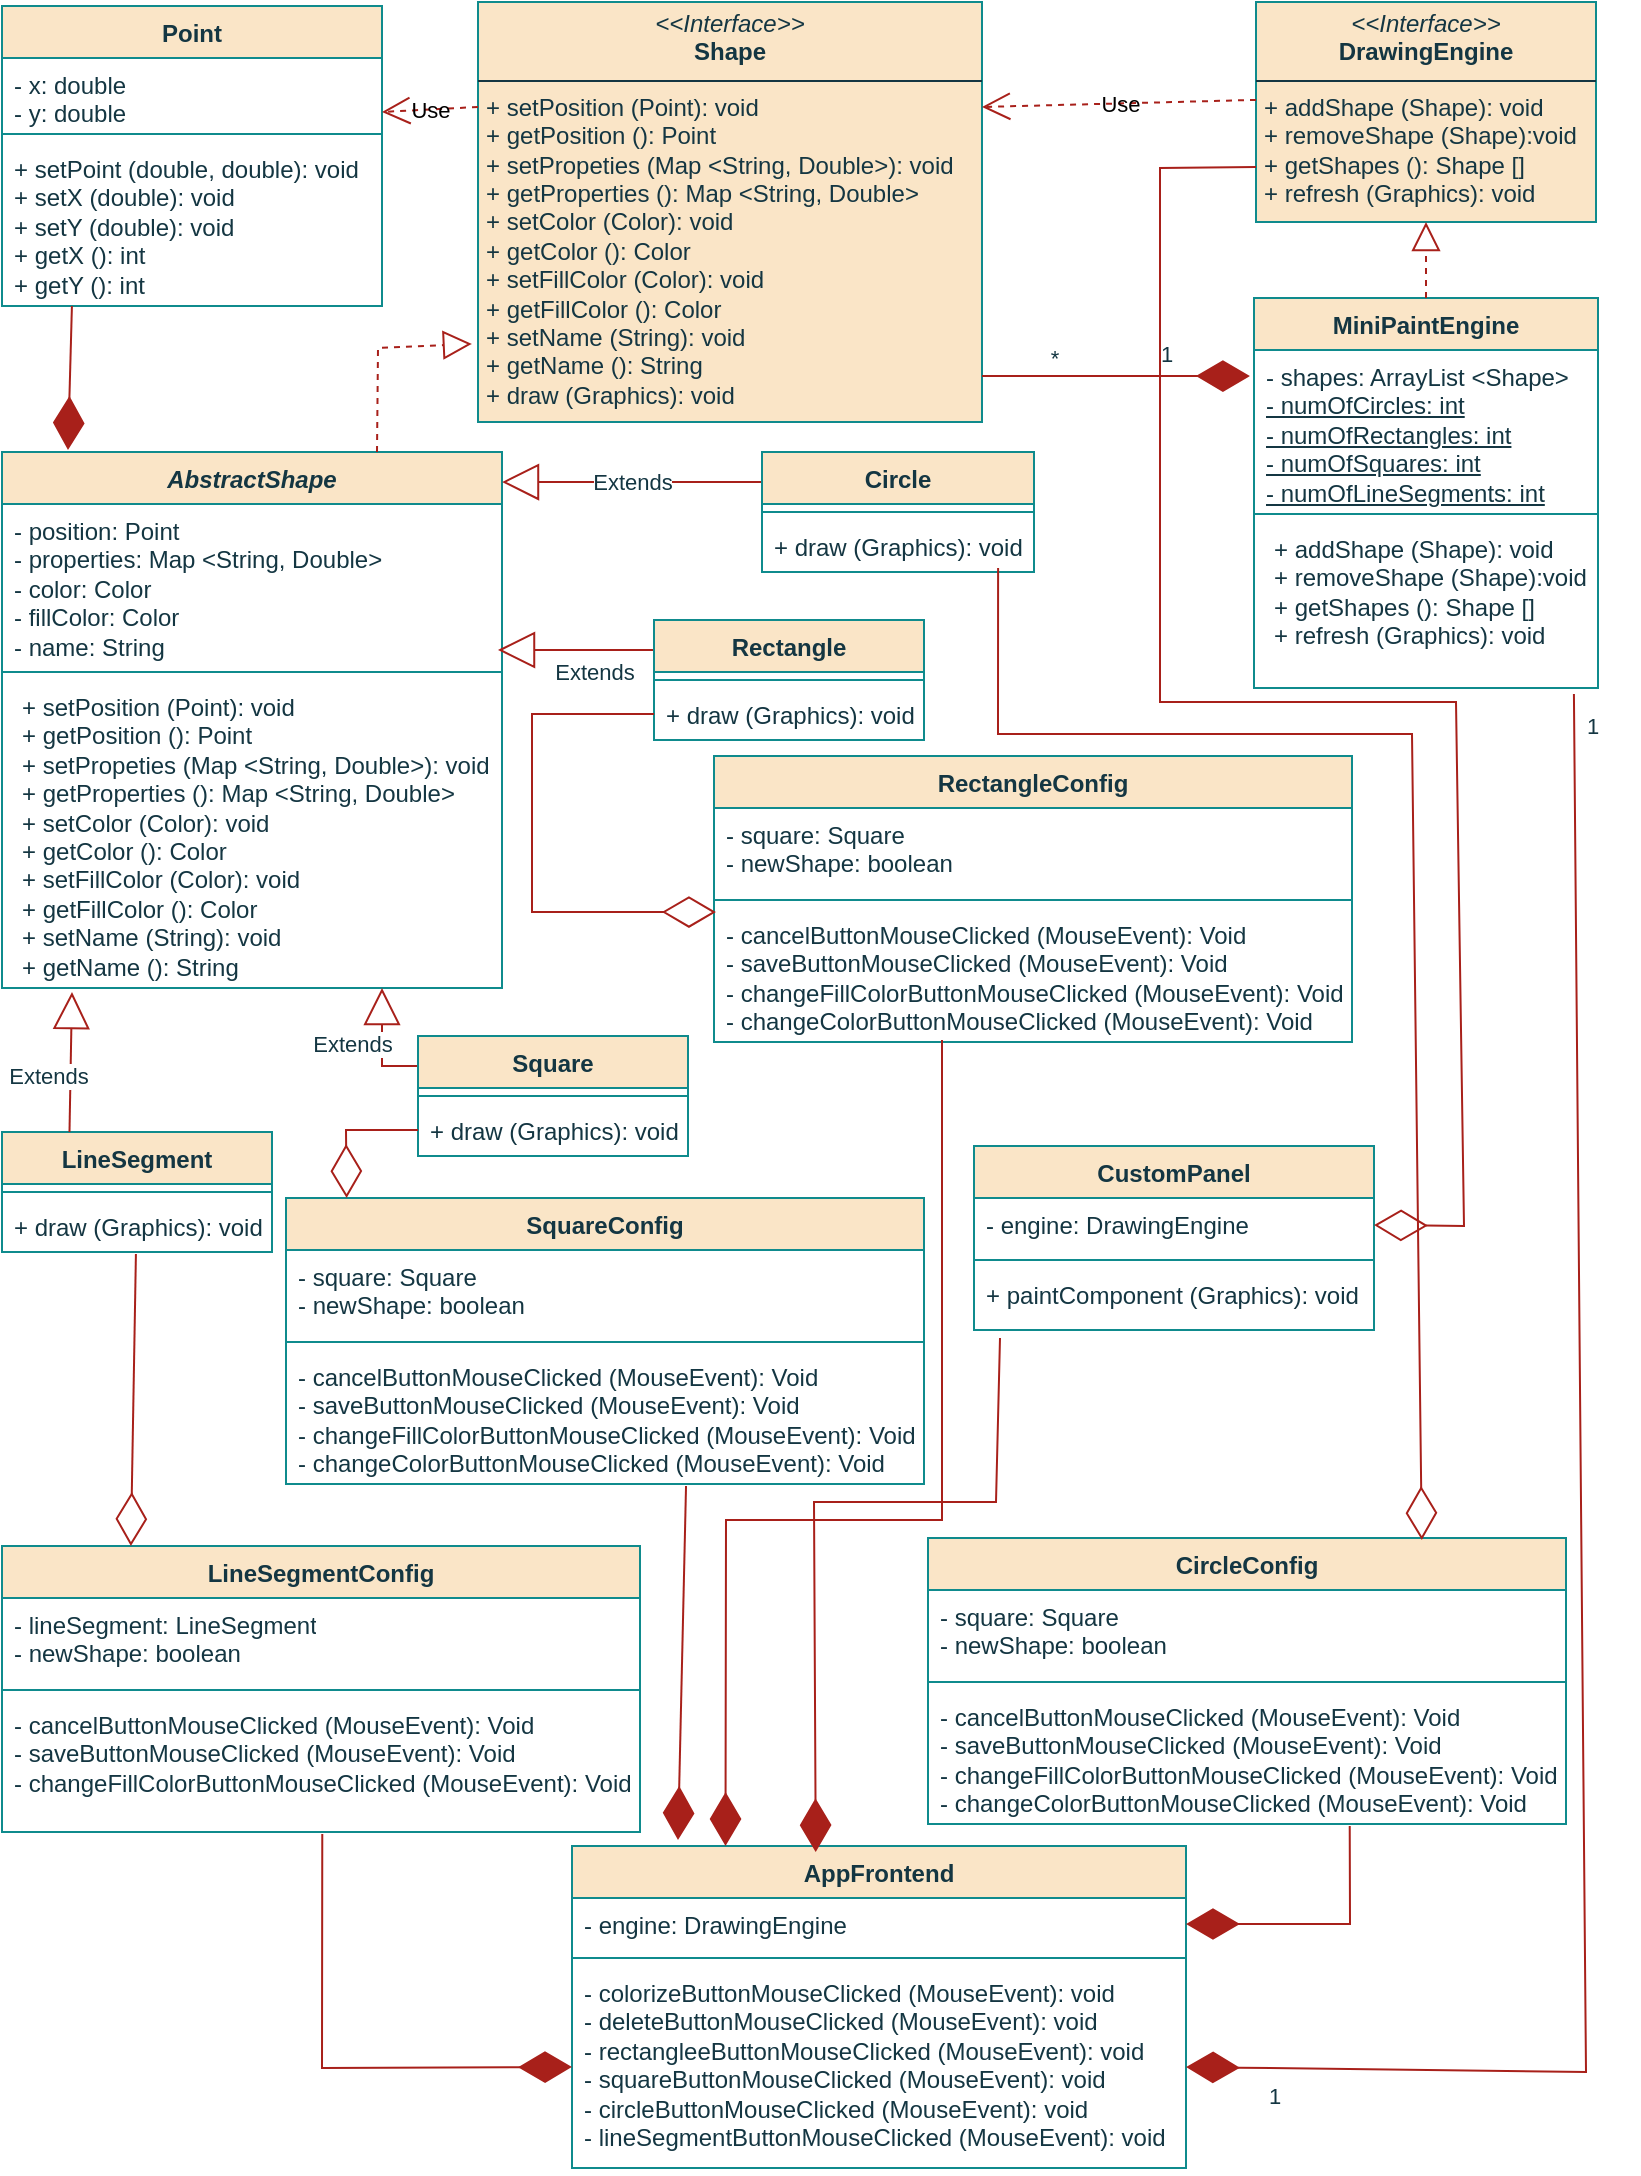 <mxfile version="24.8.4">
  <diagram name="Page-1" id="wQ05Q11OmfHVPU2UBhi2">
    <mxGraphModel dx="880" dy="434" grid="0" gridSize="10" guides="1" tooltips="1" connect="1" arrows="1" fold="1" page="1" pageScale="1" pageWidth="827" pageHeight="1169" math="0" shadow="0">
      <root>
        <mxCell id="0" />
        <mxCell id="1" parent="0" />
        <mxCell id="f6Qs1_ejb4W0hrU8sFKK-9" value="&lt;p style=&quot;margin:0px;margin-top:4px;text-align:center;&quot;&gt;&lt;i&gt;&amp;lt;&amp;lt;Interface&amp;gt;&amp;gt;&lt;/i&gt;&lt;br&gt;&lt;b&gt;Shape&lt;/b&gt;&lt;/p&gt;&lt;hr size=&quot;1&quot; style=&quot;border-style:solid;&quot;&gt;&lt;p style=&quot;margin:0px;margin-left:4px;&quot;&gt;+ setPosition (Point): void&lt;/p&gt;&lt;p style=&quot;margin:0px;margin-left:4px;&quot;&gt;+ getPosition (): Point&lt;/p&gt;&lt;p style=&quot;margin:0px;margin-left:4px;&quot;&gt;+ setPropeties (Map &amp;lt;String, Double&amp;gt;): void&lt;/p&gt;&lt;p style=&quot;margin:0px;margin-left:4px;&quot;&gt;+ getProperties (): Map &amp;lt;String, Double&amp;gt;&lt;/p&gt;&lt;p style=&quot;margin:0px;margin-left:4px;&quot;&gt;+ setColor (Color): void&lt;/p&gt;&lt;p style=&quot;margin:0px;margin-left:4px;&quot;&gt;+ getColor (): Color&lt;/p&gt;&lt;p style=&quot;margin:0px;margin-left:4px;&quot;&gt;+ setFillColor (Color): void&lt;/p&gt;&lt;p style=&quot;margin:0px;margin-left:4px;&quot;&gt;+ getFillColor (): Color&lt;/p&gt;&lt;p style=&quot;margin:0px;margin-left:4px;&quot;&gt;+ setName (String): void&lt;/p&gt;&lt;p style=&quot;margin:0px;margin-left:4px;&quot;&gt;+ getName (): String&lt;/p&gt;&lt;p style=&quot;margin:0px;margin-left:4px;&quot;&gt;+ draw (Graphics): void&lt;/p&gt;" style="verticalAlign=top;align=left;overflow=fill;html=1;whiteSpace=wrap;labelBackgroundColor=none;fillColor=#FAE5C7;strokeColor=#0F8B8D;fontColor=#143642;" parent="1" vertex="1">
          <mxGeometry x="258" y="8" width="252" height="210" as="geometry" />
        </mxCell>
        <mxCell id="f6Qs1_ejb4W0hrU8sFKK-10" value="Point" style="swimlane;fontStyle=1;align=center;verticalAlign=top;childLayout=stackLayout;horizontal=1;startSize=26;horizontalStack=0;resizeParent=1;resizeParentMax=0;resizeLast=0;collapsible=1;marginBottom=0;whiteSpace=wrap;html=1;labelBackgroundColor=none;fillColor=#FAE5C7;strokeColor=#0F8B8D;fontColor=#143642;" parent="1" vertex="1">
          <mxGeometry x="20" y="10" width="190" height="150" as="geometry" />
        </mxCell>
        <mxCell id="f6Qs1_ejb4W0hrU8sFKK-11" value="- x: double&lt;div&gt;- y: double&lt;/div&gt;" style="text;strokeColor=none;fillColor=none;align=left;verticalAlign=top;spacingLeft=4;spacingRight=4;overflow=hidden;rotatable=0;points=[[0,0.5],[1,0.5]];portConstraint=eastwest;whiteSpace=wrap;html=1;labelBackgroundColor=none;fontColor=#143642;" parent="f6Qs1_ejb4W0hrU8sFKK-10" vertex="1">
          <mxGeometry y="26" width="190" height="34" as="geometry" />
        </mxCell>
        <mxCell id="f6Qs1_ejb4W0hrU8sFKK-12" value="" style="line;strokeWidth=1;fillColor=none;align=left;verticalAlign=middle;spacingTop=-1;spacingLeft=3;spacingRight=3;rotatable=0;labelPosition=right;points=[];portConstraint=eastwest;strokeColor=#0F8B8D;labelBackgroundColor=none;fontColor=#143642;" parent="f6Qs1_ejb4W0hrU8sFKK-10" vertex="1">
          <mxGeometry y="60" width="190" height="8" as="geometry" />
        </mxCell>
        <mxCell id="f6Qs1_ejb4W0hrU8sFKK-13" value="+ setPoint (double, double): void&lt;div&gt;+ setX (double): void&lt;/div&gt;&lt;div&gt;+ setY (double): void&lt;/div&gt;&lt;div&gt;+ getX (): int&lt;/div&gt;&lt;div&gt;+ getY (): int&lt;/div&gt;" style="text;strokeColor=none;fillColor=none;align=left;verticalAlign=top;spacingLeft=4;spacingRight=4;overflow=hidden;rotatable=0;points=[[0,0.5],[1,0.5]];portConstraint=eastwest;whiteSpace=wrap;html=1;labelBackgroundColor=none;fontColor=#143642;" parent="f6Qs1_ejb4W0hrU8sFKK-10" vertex="1">
          <mxGeometry y="68" width="190" height="82" as="geometry" />
        </mxCell>
        <mxCell id="f6Qs1_ejb4W0hrU8sFKK-14" value="Use" style="endArrow=open;endSize=12;dashed=1;html=1;rounded=0;exitX=0;exitY=0.25;exitDx=0;exitDy=0;entryX=1;entryY=0.794;entryDx=0;entryDy=0;entryPerimeter=0;labelBackgroundColor=none;strokeColor=#A8201A;fontColor=default;" parent="1" source="f6Qs1_ejb4W0hrU8sFKK-9" target="f6Qs1_ejb4W0hrU8sFKK-11" edge="1">
          <mxGeometry width="160" relative="1" as="geometry">
            <mxPoint x="130" y="250" as="sourcePoint" />
            <mxPoint x="290" y="250" as="targetPoint" />
          </mxGeometry>
        </mxCell>
        <mxCell id="f6Qs1_ejb4W0hrU8sFKK-15" value="&lt;p style=&quot;margin:0px;margin-top:4px;text-align:center;&quot;&gt;&lt;i&gt;&amp;lt;&amp;lt;Interface&amp;gt;&amp;gt;&lt;/i&gt;&lt;br&gt;&lt;b&gt;DrawingEngine&lt;/b&gt;&lt;/p&gt;&lt;hr size=&quot;1&quot; style=&quot;border-style:solid;&quot;&gt;&lt;p style=&quot;margin:0px;margin-left:4px;&quot;&gt;+ addShape (Shape): void&lt;/p&gt;&lt;p style=&quot;margin:0px;margin-left:4px;&quot;&gt;+ removeShape (Shape):void&lt;/p&gt;&lt;p style=&quot;margin:0px;margin-left:4px;&quot;&gt;+ getShapes (): Shape []&lt;/p&gt;&lt;p style=&quot;margin:0px;margin-left:4px;&quot;&gt;+ refresh (Graphics): void&amp;nbsp;&lt;/p&gt;" style="verticalAlign=top;align=left;overflow=fill;html=1;whiteSpace=wrap;labelBackgroundColor=none;fillColor=#FAE5C7;strokeColor=#0F8B8D;fontColor=#143642;" parent="1" vertex="1">
          <mxGeometry x="647" y="8" width="170" height="110" as="geometry" />
        </mxCell>
        <mxCell id="f6Qs1_ejb4W0hrU8sFKK-16" value="Use" style="endArrow=open;endSize=12;dashed=1;html=1;rounded=0;exitX=0;exitY=0.445;exitDx=0;exitDy=0;entryX=1;entryY=0.25;entryDx=0;entryDy=0;labelBackgroundColor=none;strokeColor=#A8201A;fontColor=default;exitPerimeter=0;" parent="1" source="f6Qs1_ejb4W0hrU8sFKK-15" target="f6Qs1_ejb4W0hrU8sFKK-9" edge="1">
          <mxGeometry width="160" relative="1" as="geometry">
            <mxPoint x="550" y="160" as="sourcePoint" />
            <mxPoint x="710" y="160" as="targetPoint" />
          </mxGeometry>
        </mxCell>
        <mxCell id="f6Qs1_ejb4W0hrU8sFKK-17" value="MiniPaintEngine" style="swimlane;fontStyle=1;align=center;verticalAlign=top;childLayout=stackLayout;horizontal=1;startSize=26;horizontalStack=0;resizeParent=1;resizeParentMax=0;resizeLast=0;collapsible=1;marginBottom=0;whiteSpace=wrap;html=1;strokeColor=#0F8B8D;fontColor=#143642;fillColor=#FAE5C7;" parent="1" vertex="1">
          <mxGeometry x="646" y="156" width="172" height="195" as="geometry" />
        </mxCell>
        <mxCell id="f6Qs1_ejb4W0hrU8sFKK-18" value="- shapes: ArrayList &amp;lt;Shape&amp;gt;&lt;div&gt;&lt;u&gt;- numOfCircles: int&lt;/u&gt;&lt;/div&gt;&lt;div&gt;&lt;u&gt;- numOfRectangles: int&lt;/u&gt;&lt;/div&gt;&lt;div&gt;&lt;u&gt;- numOfSquares: int&lt;/u&gt;&lt;/div&gt;&lt;div&gt;&lt;u&gt;- numOfLineSegments: int&lt;/u&gt;&lt;/div&gt;" style="text;strokeColor=none;fillColor=none;align=left;verticalAlign=top;spacingLeft=4;spacingRight=4;overflow=hidden;rotatable=0;points=[[0,0.5],[1,0.5]];portConstraint=eastwest;whiteSpace=wrap;html=1;fontColor=#143642;" parent="f6Qs1_ejb4W0hrU8sFKK-17" vertex="1">
          <mxGeometry y="26" width="172" height="78" as="geometry" />
        </mxCell>
        <mxCell id="f6Qs1_ejb4W0hrU8sFKK-19" value="" style="line;strokeWidth=1;fillColor=none;align=left;verticalAlign=middle;spacingTop=-1;spacingLeft=3;spacingRight=3;rotatable=0;labelPosition=right;points=[];portConstraint=eastwest;strokeColor=inherit;fontColor=#143642;" parent="f6Qs1_ejb4W0hrU8sFKK-17" vertex="1">
          <mxGeometry y="104" width="172" height="8" as="geometry" />
        </mxCell>
        <mxCell id="f6Qs1_ejb4W0hrU8sFKK-20" value="&lt;p style=&quot;margin: 0px 0px 0px 4px;&quot;&gt;+ addShape (Shape): void&lt;/p&gt;&lt;p style=&quot;margin: 0px 0px 0px 4px;&quot;&gt;+ removeShape (Shape):void&lt;/p&gt;&lt;p style=&quot;margin: 0px 0px 0px 4px;&quot;&gt;+ getShapes (): Shape []&lt;/p&gt;&lt;p style=&quot;margin: 0px 0px 0px 4px;&quot;&gt;+ refresh (Graphics): void&amp;nbsp;&lt;/p&gt;" style="text;strokeColor=none;fillColor=none;align=left;verticalAlign=top;spacingLeft=4;spacingRight=4;overflow=hidden;rotatable=0;points=[[0,0.5],[1,0.5]];portConstraint=eastwest;whiteSpace=wrap;html=1;fontColor=#143642;" parent="f6Qs1_ejb4W0hrU8sFKK-17" vertex="1">
          <mxGeometry y="112" width="172" height="83" as="geometry" />
        </mxCell>
        <mxCell id="f6Qs1_ejb4W0hrU8sFKK-21" value="" style="endArrow=block;dashed=1;endFill=0;endSize=12;html=1;rounded=0;strokeColor=#A8201A;fontColor=#143642;fillColor=#FAE5C7;exitX=0.5;exitY=0;exitDx=0;exitDy=0;entryX=0.5;entryY=1;entryDx=0;entryDy=0;" parent="1" source="f6Qs1_ejb4W0hrU8sFKK-17" target="f6Qs1_ejb4W0hrU8sFKK-15" edge="1">
          <mxGeometry width="160" relative="1" as="geometry">
            <mxPoint x="562" y="282" as="sourcePoint" />
            <mxPoint x="722" y="282" as="targetPoint" />
          </mxGeometry>
        </mxCell>
        <mxCell id="f6Qs1_ejb4W0hrU8sFKK-22" value="" style="endArrow=diamondThin;endFill=1;endSize=24;html=1;rounded=0;strokeColor=#A8201A;fontColor=#143642;fillColor=#FAE5C7;entryX=-0.012;entryY=0.167;entryDx=0;entryDy=0;entryPerimeter=0;" parent="1" target="f6Qs1_ejb4W0hrU8sFKK-18" edge="1">
          <mxGeometry width="160" relative="1" as="geometry">
            <mxPoint x="510" y="195" as="sourcePoint" />
            <mxPoint x="576.936" y="197.296" as="targetPoint" />
          </mxGeometry>
        </mxCell>
        <mxCell id="f6Qs1_ejb4W0hrU8sFKK-23" value="*" style="edgeLabel;html=1;align=center;verticalAlign=middle;resizable=0;points=[];strokeColor=#0F8B8D;fontColor=#143642;fillColor=#FAE5C7;" parent="f6Qs1_ejb4W0hrU8sFKK-22" vertex="1" connectable="0">
          <mxGeometry x="-0.059" y="1" relative="1" as="geometry">
            <mxPoint x="-27" y="-8" as="offset" />
          </mxGeometry>
        </mxCell>
        <mxCell id="f6Qs1_ejb4W0hrU8sFKK-24" value="1" style="edgeLabel;html=1;align=center;verticalAlign=middle;resizable=0;points=[];strokeColor=#0F8B8D;fontColor=#143642;fillColor=#FAE5C7;" parent="f6Qs1_ejb4W0hrU8sFKK-22" vertex="1" connectable="0">
          <mxGeometry x="0.538" y="-2" relative="1" as="geometry">
            <mxPoint x="-11" y="-13" as="offset" />
          </mxGeometry>
        </mxCell>
        <mxCell id="f6Qs1_ejb4W0hrU8sFKK-25" value="&lt;i&gt;AbstractShape&lt;/i&gt;" style="swimlane;fontStyle=1;align=center;verticalAlign=top;childLayout=stackLayout;horizontal=1;startSize=26;horizontalStack=0;resizeParent=1;resizeParentMax=0;resizeLast=0;collapsible=1;marginBottom=0;whiteSpace=wrap;html=1;strokeColor=#0F8B8D;fontColor=#143642;fillColor=#FAE5C7;" parent="1" vertex="1">
          <mxGeometry x="20" y="233" width="250" height="268" as="geometry" />
        </mxCell>
        <mxCell id="f6Qs1_ejb4W0hrU8sFKK-26" value="- position: Point&lt;div&gt;- properties: Map &amp;lt;String, Double&amp;gt;&lt;/div&gt;&lt;div&gt;- color: Color&lt;/div&gt;&lt;div&gt;- fillColor: Color&lt;/div&gt;&lt;div&gt;- name: String&lt;/div&gt;" style="text;strokeColor=none;fillColor=none;align=left;verticalAlign=top;spacingLeft=4;spacingRight=4;overflow=hidden;rotatable=0;points=[[0,0.5],[1,0.5]];portConstraint=eastwest;whiteSpace=wrap;html=1;fontColor=#143642;" parent="f6Qs1_ejb4W0hrU8sFKK-25" vertex="1">
          <mxGeometry y="26" width="250" height="80" as="geometry" />
        </mxCell>
        <mxCell id="f6Qs1_ejb4W0hrU8sFKK-27" value="" style="line;strokeWidth=1;fillColor=none;align=left;verticalAlign=middle;spacingTop=-1;spacingLeft=3;spacingRight=3;rotatable=0;labelPosition=right;points=[];portConstraint=eastwest;strokeColor=inherit;fontColor=#143642;" parent="f6Qs1_ejb4W0hrU8sFKK-25" vertex="1">
          <mxGeometry y="106" width="250" height="8" as="geometry" />
        </mxCell>
        <mxCell id="f6Qs1_ejb4W0hrU8sFKK-28" value="&lt;p style=&quot;margin: 0px 0px 0px 4px;&quot;&gt;+ setPosition (Point): void&lt;/p&gt;&lt;p style=&quot;margin: 0px 0px 0px 4px;&quot;&gt;+ getPosition (): Point&lt;/p&gt;&lt;p style=&quot;margin: 0px 0px 0px 4px;&quot;&gt;+ setPropeties (Map &amp;lt;String, Double&amp;gt;): void&lt;/p&gt;&lt;p style=&quot;margin: 0px 0px 0px 4px;&quot;&gt;+ getProperties (): Map &amp;lt;String, Double&amp;gt;&lt;/p&gt;&lt;p style=&quot;margin: 0px 0px 0px 4px;&quot;&gt;+ setColor (Color): void&lt;/p&gt;&lt;p style=&quot;margin: 0px 0px 0px 4px;&quot;&gt;+ getColor (): Color&lt;/p&gt;&lt;p style=&quot;margin: 0px 0px 0px 4px;&quot;&gt;+ setFillColor (Color): void&lt;/p&gt;&lt;p style=&quot;margin: 0px 0px 0px 4px;&quot;&gt;+ getFillColor (): Color&lt;/p&gt;&lt;p style=&quot;margin: 0px 0px 0px 4px;&quot;&gt;+ setName (String): void&lt;/p&gt;&lt;p style=&quot;margin: 0px 0px 0px 4px;&quot;&gt;+ getName (): String&lt;/p&gt;" style="text;strokeColor=none;fillColor=none;align=left;verticalAlign=top;spacingLeft=4;spacingRight=4;overflow=hidden;rotatable=0;points=[[0,0.5],[1,0.5]];portConstraint=eastwest;whiteSpace=wrap;html=1;fontColor=#143642;" parent="f6Qs1_ejb4W0hrU8sFKK-25" vertex="1">
          <mxGeometry y="114" width="250" height="154" as="geometry" />
        </mxCell>
        <mxCell id="f6Qs1_ejb4W0hrU8sFKK-29" value="" style="endArrow=diamondThin;endFill=1;endSize=24;html=1;rounded=0;strokeColor=#A8201A;fontColor=#143642;fillColor=#FAE5C7;exitX=0.184;exitY=1;exitDx=0;exitDy=0;exitPerimeter=0;" parent="1" source="f6Qs1_ejb4W0hrU8sFKK-13" edge="1">
          <mxGeometry width="160" relative="1" as="geometry">
            <mxPoint x="32" y="208" as="sourcePoint" />
            <mxPoint x="53" y="232" as="targetPoint" />
          </mxGeometry>
        </mxCell>
        <mxCell id="f6Qs1_ejb4W0hrU8sFKK-32" value="" style="endArrow=block;dashed=1;endFill=0;endSize=12;html=1;rounded=0;strokeColor=#A8201A;fontColor=#143642;fillColor=#FAE5C7;exitX=0.75;exitY=0;exitDx=0;exitDy=0;entryX=-0.012;entryY=0.814;entryDx=0;entryDy=0;entryPerimeter=0;" parent="1" source="f6Qs1_ejb4W0hrU8sFKK-25" target="f6Qs1_ejb4W0hrU8sFKK-9" edge="1">
          <mxGeometry width="160" relative="1" as="geometry">
            <mxPoint x="675" y="168" as="sourcePoint" />
            <mxPoint x="675" y="130" as="targetPoint" />
            <Array as="points">
              <mxPoint x="208" y="181" />
            </Array>
          </mxGeometry>
        </mxCell>
        <mxCell id="f6Qs1_ejb4W0hrU8sFKK-37" value="Extends" style="endArrow=block;endSize=16;endFill=0;html=1;rounded=0;strokeColor=#A8201A;fontColor=#143642;fillColor=#FAE5C7;exitX=0;exitY=0.25;exitDx=0;exitDy=0;entryX=1;entryY=0.056;entryDx=0;entryDy=0;entryPerimeter=0;" parent="1" source="f6Qs1_ejb4W0hrU8sFKK-39" target="f6Qs1_ejb4W0hrU8sFKK-25" edge="1">
          <mxGeometry width="160" relative="1" as="geometry">
            <mxPoint x="384" y="434" as="sourcePoint" />
            <mxPoint x="544" y="434" as="targetPoint" />
          </mxGeometry>
        </mxCell>
        <mxCell id="f6Qs1_ejb4W0hrU8sFKK-39" value="Circle" style="swimlane;fontStyle=1;align=center;verticalAlign=top;childLayout=stackLayout;horizontal=1;startSize=26;horizontalStack=0;resizeParent=1;resizeParentMax=0;resizeLast=0;collapsible=1;marginBottom=0;whiteSpace=wrap;html=1;strokeColor=#0F8B8D;fontColor=#143642;fillColor=#FAE5C7;" parent="1" vertex="1">
          <mxGeometry x="400" y="233" width="136" height="60" as="geometry" />
        </mxCell>
        <mxCell id="f6Qs1_ejb4W0hrU8sFKK-41" value="" style="line;strokeWidth=1;fillColor=none;align=left;verticalAlign=middle;spacingTop=-1;spacingLeft=3;spacingRight=3;rotatable=0;labelPosition=right;points=[];portConstraint=eastwest;strokeColor=inherit;fontColor=#143642;" parent="f6Qs1_ejb4W0hrU8sFKK-39" vertex="1">
          <mxGeometry y="26" width="136" height="8" as="geometry" />
        </mxCell>
        <mxCell id="f6Qs1_ejb4W0hrU8sFKK-42" value="+ draw (Graphics): void" style="text;strokeColor=none;fillColor=none;align=left;verticalAlign=top;spacingLeft=4;spacingRight=4;overflow=hidden;rotatable=0;points=[[0,0.5],[1,0.5]];portConstraint=eastwest;whiteSpace=wrap;html=1;fontColor=#143642;" parent="f6Qs1_ejb4W0hrU8sFKK-39" vertex="1">
          <mxGeometry y="34" width="136" height="26" as="geometry" />
        </mxCell>
        <mxCell id="f6Qs1_ejb4W0hrU8sFKK-43" value="Extends" style="endArrow=block;endSize=16;endFill=0;html=1;rounded=0;strokeColor=#A8201A;fontColor=#143642;fillColor=#FAE5C7;exitX=0;exitY=0.25;exitDx=0;exitDy=0;" parent="1" source="f6Qs1_ejb4W0hrU8sFKK-44" edge="1">
          <mxGeometry x="-0.217" y="11" width="160" relative="1" as="geometry">
            <mxPoint x="387" y="520" as="sourcePoint" />
            <mxPoint x="268" y="332" as="targetPoint" />
            <mxPoint as="offset" />
          </mxGeometry>
        </mxCell>
        <mxCell id="f6Qs1_ejb4W0hrU8sFKK-44" value="Rectangle" style="swimlane;fontStyle=1;align=center;verticalAlign=top;childLayout=stackLayout;horizontal=1;startSize=26;horizontalStack=0;resizeParent=1;resizeParentMax=0;resizeLast=0;collapsible=1;marginBottom=0;whiteSpace=wrap;html=1;strokeColor=#0F8B8D;fontColor=#143642;fillColor=#FAE5C7;" parent="1" vertex="1">
          <mxGeometry x="346" y="317" width="135" height="60" as="geometry" />
        </mxCell>
        <mxCell id="f6Qs1_ejb4W0hrU8sFKK-45" value="" style="line;strokeWidth=1;fillColor=none;align=left;verticalAlign=middle;spacingTop=-1;spacingLeft=3;spacingRight=3;rotatable=0;labelPosition=right;points=[];portConstraint=eastwest;strokeColor=inherit;fontColor=#143642;" parent="f6Qs1_ejb4W0hrU8sFKK-44" vertex="1">
          <mxGeometry y="26" width="135" height="8" as="geometry" />
        </mxCell>
        <mxCell id="f6Qs1_ejb4W0hrU8sFKK-46" value="+ draw (Graphics): void" style="text;strokeColor=none;fillColor=none;align=left;verticalAlign=top;spacingLeft=4;spacingRight=4;overflow=hidden;rotatable=0;points=[[0,0.5],[1,0.5]];portConstraint=eastwest;whiteSpace=wrap;html=1;fontColor=#143642;" parent="f6Qs1_ejb4W0hrU8sFKK-44" vertex="1">
          <mxGeometry y="34" width="135" height="26" as="geometry" />
        </mxCell>
        <mxCell id="f6Qs1_ejb4W0hrU8sFKK-47" value="Extends" style="endArrow=block;endSize=16;endFill=0;html=1;rounded=0;strokeColor=#A8201A;fontColor=#143642;fillColor=#FAE5C7;exitX=0;exitY=0.25;exitDx=0;exitDy=0;entryX=0.76;entryY=1;entryDx=0;entryDy=0;entryPerimeter=0;" parent="1" source="f6Qs1_ejb4W0hrU8sFKK-48" target="f6Qs1_ejb4W0hrU8sFKK-28" edge="1">
          <mxGeometry x="0.013" y="15" width="160" relative="1" as="geometry">
            <mxPoint x="324" y="737" as="sourcePoint" />
            <mxPoint x="208" y="504.004" as="targetPoint" />
            <mxPoint as="offset" />
            <Array as="points">
              <mxPoint x="210" y="540" />
            </Array>
          </mxGeometry>
        </mxCell>
        <mxCell id="f6Qs1_ejb4W0hrU8sFKK-48" value="Square" style="swimlane;fontStyle=1;align=center;verticalAlign=top;childLayout=stackLayout;horizontal=1;startSize=26;horizontalStack=0;resizeParent=1;resizeParentMax=0;resizeLast=0;collapsible=1;marginBottom=0;whiteSpace=wrap;html=1;strokeColor=#0F8B8D;fontColor=#143642;fillColor=#FAE5C7;" parent="1" vertex="1">
          <mxGeometry x="228" y="525" width="135" height="60" as="geometry" />
        </mxCell>
        <mxCell id="f6Qs1_ejb4W0hrU8sFKK-49" value="" style="line;strokeWidth=1;fillColor=none;align=left;verticalAlign=middle;spacingTop=-1;spacingLeft=3;spacingRight=3;rotatable=0;labelPosition=right;points=[];portConstraint=eastwest;strokeColor=inherit;fontColor=#143642;" parent="f6Qs1_ejb4W0hrU8sFKK-48" vertex="1">
          <mxGeometry y="26" width="135" height="8" as="geometry" />
        </mxCell>
        <mxCell id="f6Qs1_ejb4W0hrU8sFKK-50" value="+ draw (Graphics): void" style="text;strokeColor=none;fillColor=none;align=left;verticalAlign=top;spacingLeft=4;spacingRight=4;overflow=hidden;rotatable=0;points=[[0,0.5],[1,0.5]];portConstraint=eastwest;whiteSpace=wrap;html=1;fontColor=#143642;" parent="f6Qs1_ejb4W0hrU8sFKK-48" vertex="1">
          <mxGeometry y="34" width="135" height="26" as="geometry" />
        </mxCell>
        <mxCell id="f6Qs1_ejb4W0hrU8sFKK-52" value="LineSegment" style="swimlane;fontStyle=1;align=center;verticalAlign=top;childLayout=stackLayout;horizontal=1;startSize=26;horizontalStack=0;resizeParent=1;resizeParentMax=0;resizeLast=0;collapsible=1;marginBottom=0;whiteSpace=wrap;html=1;strokeColor=#0F8B8D;fontColor=#143642;fillColor=#FAE5C7;" parent="1" vertex="1">
          <mxGeometry x="20" y="573" width="135" height="60" as="geometry" />
        </mxCell>
        <mxCell id="f6Qs1_ejb4W0hrU8sFKK-53" value="" style="line;strokeWidth=1;fillColor=none;align=left;verticalAlign=middle;spacingTop=-1;spacingLeft=3;spacingRight=3;rotatable=0;labelPosition=right;points=[];portConstraint=eastwest;strokeColor=inherit;fontColor=#143642;" parent="f6Qs1_ejb4W0hrU8sFKK-52" vertex="1">
          <mxGeometry y="26" width="135" height="8" as="geometry" />
        </mxCell>
        <mxCell id="f6Qs1_ejb4W0hrU8sFKK-54" value="+ draw (Graphics): void" style="text;strokeColor=none;fillColor=none;align=left;verticalAlign=top;spacingLeft=4;spacingRight=4;overflow=hidden;rotatable=0;points=[[0,0.5],[1,0.5]];portConstraint=eastwest;whiteSpace=wrap;html=1;fontColor=#143642;" parent="f6Qs1_ejb4W0hrU8sFKK-52" vertex="1">
          <mxGeometry y="34" width="135" height="26" as="geometry" />
        </mxCell>
        <mxCell id="f6Qs1_ejb4W0hrU8sFKK-55" value="Extends" style="endArrow=block;endSize=16;endFill=0;html=1;rounded=0;strokeColor=#A8201A;fontColor=#143642;fillColor=#FAE5C7;exitX=0.25;exitY=0;exitDx=0;exitDy=0;entryX=0.14;entryY=1.013;entryDx=0;entryDy=0;entryPerimeter=0;" parent="1" source="f6Qs1_ejb4W0hrU8sFKK-52" target="f6Qs1_ejb4W0hrU8sFKK-28" edge="1">
          <mxGeometry x="-0.217" y="11" width="160" relative="1" as="geometry">
            <mxPoint x="361" y="422" as="sourcePoint" />
            <mxPoint x="276" y="422" as="targetPoint" />
            <mxPoint as="offset" />
          </mxGeometry>
        </mxCell>
        <mxCell id="f6Qs1_ejb4W0hrU8sFKK-57" value="AppFrontend" style="swimlane;fontStyle=1;align=center;verticalAlign=top;childLayout=stackLayout;horizontal=1;startSize=26;horizontalStack=0;resizeParent=1;resizeParentMax=0;resizeLast=0;collapsible=1;marginBottom=0;whiteSpace=wrap;html=1;strokeColor=#0F8B8D;fontColor=#143642;fillColor=#FAE5C7;" parent="1" vertex="1">
          <mxGeometry x="305" y="930" width="307" height="161" as="geometry" />
        </mxCell>
        <mxCell id="f6Qs1_ejb4W0hrU8sFKK-58" value="- engine: DrawingEngine" style="text;strokeColor=none;fillColor=none;align=left;verticalAlign=top;spacingLeft=4;spacingRight=4;overflow=hidden;rotatable=0;points=[[0,0.5],[1,0.5]];portConstraint=eastwest;whiteSpace=wrap;html=1;fontColor=#143642;" parent="f6Qs1_ejb4W0hrU8sFKK-57" vertex="1">
          <mxGeometry y="26" width="307" height="26" as="geometry" />
        </mxCell>
        <mxCell id="f6Qs1_ejb4W0hrU8sFKK-59" value="" style="line;strokeWidth=1;fillColor=none;align=left;verticalAlign=middle;spacingTop=-1;spacingLeft=3;spacingRight=3;rotatable=0;labelPosition=right;points=[];portConstraint=eastwest;strokeColor=inherit;fontColor=#143642;" parent="f6Qs1_ejb4W0hrU8sFKK-57" vertex="1">
          <mxGeometry y="52" width="307" height="8" as="geometry" />
        </mxCell>
        <mxCell id="f6Qs1_ejb4W0hrU8sFKK-60" value="- colorizeButtonMouseClicked (MouseEvent): void&lt;div&gt;- deleteButtonMouseClicked (MouseEvent): void&lt;/div&gt;&lt;div&gt;- rectangleeButtonMouseClicked (MouseEvent): void&lt;/div&gt;&lt;div&gt;- squareButtonMouseClicked (MouseEvent): void&lt;/div&gt;&lt;div&gt;- circleButtonMouseClicked (MouseEvent): void&lt;/div&gt;&lt;div&gt;- lineSegmentButtonMouseClicked (MouseEvent): void&lt;/div&gt;" style="text;strokeColor=none;fillColor=none;align=left;verticalAlign=top;spacingLeft=4;spacingRight=4;overflow=hidden;rotatable=0;points=[[0,0.5],[1,0.5]];portConstraint=eastwest;whiteSpace=wrap;html=1;fontColor=#143642;" parent="f6Qs1_ejb4W0hrU8sFKK-57" vertex="1">
          <mxGeometry y="60" width="307" height="101" as="geometry" />
        </mxCell>
        <mxCell id="f6Qs1_ejb4W0hrU8sFKK-61" value="" style="endArrow=diamondThin;endFill=1;endSize=24;html=1;rounded=0;strokeColor=#A8201A;fontColor=#143642;fillColor=#FAE5C7;entryX=1;entryY=0.5;entryDx=0;entryDy=0;exitX=0.93;exitY=1.036;exitDx=0;exitDy=0;exitPerimeter=0;" parent="1" source="f6Qs1_ejb4W0hrU8sFKK-20" target="f6Qs1_ejb4W0hrU8sFKK-60" edge="1">
          <mxGeometry width="160" relative="1" as="geometry">
            <mxPoint x="677" y="974" as="sourcePoint" />
            <mxPoint x="837" y="974" as="targetPoint" />
            <Array as="points">
              <mxPoint x="812" y="1043" />
            </Array>
          </mxGeometry>
        </mxCell>
        <mxCell id="f6Qs1_ejb4W0hrU8sFKK-62" value="1" style="edgeLabel;html=1;align=center;verticalAlign=middle;resizable=0;points=[];strokeColor=#0F8B8D;fontColor=#143642;fillColor=#FAE5C7;" parent="f6Qs1_ejb4W0hrU8sFKK-61" vertex="1" connectable="0">
          <mxGeometry x="0.888" y="1" relative="1" as="geometry">
            <mxPoint x="-6" y="13" as="offset" />
          </mxGeometry>
        </mxCell>
        <mxCell id="f6Qs1_ejb4W0hrU8sFKK-63" value="1" style="edgeLabel;html=1;align=center;verticalAlign=middle;resizable=0;points=[];strokeColor=#0F8B8D;fontColor=#143642;fillColor=#FAE5C7;" parent="f6Qs1_ejb4W0hrU8sFKK-61" vertex="1" connectable="0">
          <mxGeometry x="-0.926" y="1" relative="1" as="geometry">
            <mxPoint x="8" y="-17" as="offset" />
          </mxGeometry>
        </mxCell>
        <mxCell id="f6Qs1_ejb4W0hrU8sFKK-64" value="LineSegmentConfig" style="swimlane;fontStyle=1;align=center;verticalAlign=top;childLayout=stackLayout;horizontal=1;startSize=26;horizontalStack=0;resizeParent=1;resizeParentMax=0;resizeLast=0;collapsible=1;marginBottom=0;whiteSpace=wrap;html=1;strokeColor=#0F8B8D;fontColor=#143642;fillColor=#FAE5C7;" parent="1" vertex="1">
          <mxGeometry x="20" y="780" width="319" height="143" as="geometry" />
        </mxCell>
        <mxCell id="f6Qs1_ejb4W0hrU8sFKK-65" value="- lineSegment: LineSegment&lt;div&gt;- newShape: boolean&lt;/div&gt;" style="text;strokeColor=none;fillColor=none;align=left;verticalAlign=top;spacingLeft=4;spacingRight=4;overflow=hidden;rotatable=0;points=[[0,0.5],[1,0.5]];portConstraint=eastwest;whiteSpace=wrap;html=1;fontColor=#143642;" parent="f6Qs1_ejb4W0hrU8sFKK-64" vertex="1">
          <mxGeometry y="26" width="319" height="42" as="geometry" />
        </mxCell>
        <mxCell id="f6Qs1_ejb4W0hrU8sFKK-66" value="" style="line;strokeWidth=1;fillColor=none;align=left;verticalAlign=middle;spacingTop=-1;spacingLeft=3;spacingRight=3;rotatable=0;labelPosition=right;points=[];portConstraint=eastwest;strokeColor=inherit;fontColor=#143642;" parent="f6Qs1_ejb4W0hrU8sFKK-64" vertex="1">
          <mxGeometry y="68" width="319" height="8" as="geometry" />
        </mxCell>
        <mxCell id="f6Qs1_ejb4W0hrU8sFKK-67" value="- cancelButtonMouseClicked (MouseEvent): Void&lt;div&gt;- saveButtonMouseClicked (MouseEvent): Void&lt;/div&gt;&lt;div&gt;- changeFillColorButtonMouseClicked (MouseEvent): Void&lt;/div&gt;" style="text;strokeColor=none;fillColor=none;align=left;verticalAlign=top;spacingLeft=4;spacingRight=4;overflow=hidden;rotatable=0;points=[[0,0.5],[1,0.5]];portConstraint=eastwest;whiteSpace=wrap;html=1;fontColor=#143642;" parent="f6Qs1_ejb4W0hrU8sFKK-64" vertex="1">
          <mxGeometry y="76" width="319" height="67" as="geometry" />
        </mxCell>
        <mxCell id="f6Qs1_ejb4W0hrU8sFKK-68" value="" style="endArrow=diamondThin;endFill=0;endSize=24;html=1;rounded=0;strokeColor=#A8201A;fontColor=#143642;fillColor=#FAE5C7;exitX=0.496;exitY=1.038;exitDx=0;exitDy=0;exitPerimeter=0;entryX=0.202;entryY=0;entryDx=0;entryDy=0;entryPerimeter=0;" parent="1" source="f6Qs1_ejb4W0hrU8sFKK-54" target="f6Qs1_ejb4W0hrU8sFKK-64" edge="1">
          <mxGeometry width="160" relative="1" as="geometry">
            <mxPoint x="63" y="702" as="sourcePoint" />
            <mxPoint x="223" y="702" as="targetPoint" />
          </mxGeometry>
        </mxCell>
        <mxCell id="f6Qs1_ejb4W0hrU8sFKK-69" value="SquareConfig" style="swimlane;fontStyle=1;align=center;verticalAlign=top;childLayout=stackLayout;horizontal=1;startSize=26;horizontalStack=0;resizeParent=1;resizeParentMax=0;resizeLast=0;collapsible=1;marginBottom=0;whiteSpace=wrap;html=1;strokeColor=#0F8B8D;fontColor=#143642;fillColor=#FAE5C7;" parent="1" vertex="1">
          <mxGeometry x="162" y="606" width="319" height="143" as="geometry" />
        </mxCell>
        <mxCell id="f6Qs1_ejb4W0hrU8sFKK-70" value="- square: Square&lt;div&gt;- newShape: boolean&lt;/div&gt;" style="text;strokeColor=none;fillColor=none;align=left;verticalAlign=top;spacingLeft=4;spacingRight=4;overflow=hidden;rotatable=0;points=[[0,0.5],[1,0.5]];portConstraint=eastwest;whiteSpace=wrap;html=1;fontColor=#143642;" parent="f6Qs1_ejb4W0hrU8sFKK-69" vertex="1">
          <mxGeometry y="26" width="319" height="42" as="geometry" />
        </mxCell>
        <mxCell id="f6Qs1_ejb4W0hrU8sFKK-71" value="" style="line;strokeWidth=1;fillColor=none;align=left;verticalAlign=middle;spacingTop=-1;spacingLeft=3;spacingRight=3;rotatable=0;labelPosition=right;points=[];portConstraint=eastwest;strokeColor=inherit;fontColor=#143642;" parent="f6Qs1_ejb4W0hrU8sFKK-69" vertex="1">
          <mxGeometry y="68" width="319" height="8" as="geometry" />
        </mxCell>
        <mxCell id="f6Qs1_ejb4W0hrU8sFKK-72" value="- cancelButtonMouseClicked (MouseEvent): Void&lt;div&gt;- saveButtonMouseClicked (MouseEvent): Void&lt;/div&gt;&lt;div&gt;- changeFillColorButtonMouseClicked (MouseEvent): Void&lt;/div&gt;&lt;div&gt;- changeColorButtonMouseClicked (MouseEvent): Void&lt;/div&gt;" style="text;strokeColor=none;fillColor=none;align=left;verticalAlign=top;spacingLeft=4;spacingRight=4;overflow=hidden;rotatable=0;points=[[0,0.5],[1,0.5]];portConstraint=eastwest;whiteSpace=wrap;html=1;fontColor=#143642;" parent="f6Qs1_ejb4W0hrU8sFKK-69" vertex="1">
          <mxGeometry y="76" width="319" height="67" as="geometry" />
        </mxCell>
        <mxCell id="f6Qs1_ejb4W0hrU8sFKK-73" value="" style="endArrow=diamondThin;endFill=0;endSize=24;html=1;rounded=0;strokeColor=#A8201A;fontColor=#143642;fillColor=#FAE5C7;exitX=0;exitY=0.5;exitDx=0;exitDy=0;entryX=0.095;entryY=0;entryDx=0;entryDy=0;entryPerimeter=0;" parent="1" source="f6Qs1_ejb4W0hrU8sFKK-50" target="f6Qs1_ejb4W0hrU8sFKK-69" edge="1">
          <mxGeometry width="160" relative="1" as="geometry">
            <mxPoint x="97" y="644" as="sourcePoint" />
            <mxPoint x="96" y="781" as="targetPoint" />
            <Array as="points">
              <mxPoint x="192" y="572" />
            </Array>
          </mxGeometry>
        </mxCell>
        <mxCell id="f6Qs1_ejb4W0hrU8sFKK-74" value="" style="endArrow=diamondThin;endFill=1;endSize=24;html=1;rounded=0;strokeColor=#A8201A;fontColor=#143642;fillColor=#FAE5C7;entryX=0;entryY=0.5;entryDx=0;entryDy=0;exitX=0.502;exitY=1.015;exitDx=0;exitDy=0;exitPerimeter=0;" parent="1" source="f6Qs1_ejb4W0hrU8sFKK-67" target="f6Qs1_ejb4W0hrU8sFKK-60" edge="1">
          <mxGeometry width="160" relative="1" as="geometry">
            <mxPoint x="107" y="1038" as="sourcePoint" />
            <mxPoint x="267" y="1038" as="targetPoint" />
            <Array as="points">
              <mxPoint x="180" y="1041" />
            </Array>
          </mxGeometry>
        </mxCell>
        <mxCell id="f6Qs1_ejb4W0hrU8sFKK-75" value="" style="endArrow=diamondThin;endFill=1;endSize=24;html=1;rounded=0;strokeColor=#A8201A;fontColor=#143642;fillColor=#FAE5C7;exitX=0.627;exitY=1.015;exitDx=0;exitDy=0;exitPerimeter=0;" parent="1" edge="1" source="f6Qs1_ejb4W0hrU8sFKK-72">
          <mxGeometry width="160" relative="1" as="geometry">
            <mxPoint x="356" y="762" as="sourcePoint" />
            <mxPoint x="358" y="927" as="targetPoint" />
          </mxGeometry>
        </mxCell>
        <mxCell id="f6Qs1_ejb4W0hrU8sFKK-76" value="RectangleConfig" style="swimlane;fontStyle=1;align=center;verticalAlign=top;childLayout=stackLayout;horizontal=1;startSize=26;horizontalStack=0;resizeParent=1;resizeParentMax=0;resizeLast=0;collapsible=1;marginBottom=0;whiteSpace=wrap;html=1;strokeColor=#0F8B8D;fontColor=#143642;fillColor=#FAE5C7;" parent="1" vertex="1">
          <mxGeometry x="376" y="385" width="319" height="143" as="geometry" />
        </mxCell>
        <mxCell id="f6Qs1_ejb4W0hrU8sFKK-77" value="- square: Square&lt;div&gt;- newShape: boolean&lt;/div&gt;" style="text;strokeColor=none;fillColor=none;align=left;verticalAlign=top;spacingLeft=4;spacingRight=4;overflow=hidden;rotatable=0;points=[[0,0.5],[1,0.5]];portConstraint=eastwest;whiteSpace=wrap;html=1;fontColor=#143642;" parent="f6Qs1_ejb4W0hrU8sFKK-76" vertex="1">
          <mxGeometry y="26" width="319" height="42" as="geometry" />
        </mxCell>
        <mxCell id="f6Qs1_ejb4W0hrU8sFKK-78" value="" style="line;strokeWidth=1;fillColor=none;align=left;verticalAlign=middle;spacingTop=-1;spacingLeft=3;spacingRight=3;rotatable=0;labelPosition=right;points=[];portConstraint=eastwest;strokeColor=inherit;fontColor=#143642;" parent="f6Qs1_ejb4W0hrU8sFKK-76" vertex="1">
          <mxGeometry y="68" width="319" height="8" as="geometry" />
        </mxCell>
        <mxCell id="f6Qs1_ejb4W0hrU8sFKK-79" value="- cancelButtonMouseClicked (MouseEvent): Void&lt;div&gt;- saveButtonMouseClicked (MouseEvent): Void&lt;/div&gt;&lt;div&gt;- changeFillColorButtonMouseClicked (MouseEvent): Void&lt;/div&gt;&lt;div&gt;- changeColorButtonMouseClicked (MouseEvent): Void&lt;/div&gt;" style="text;strokeColor=none;fillColor=none;align=left;verticalAlign=top;spacingLeft=4;spacingRight=4;overflow=hidden;rotatable=0;points=[[0,0.5],[1,0.5]];portConstraint=eastwest;whiteSpace=wrap;html=1;fontColor=#143642;" parent="f6Qs1_ejb4W0hrU8sFKK-76" vertex="1">
          <mxGeometry y="76" width="319" height="67" as="geometry" />
        </mxCell>
        <mxCell id="f6Qs1_ejb4W0hrU8sFKK-80" value="" style="endArrow=diamondThin;endFill=0;endSize=24;html=1;rounded=0;strokeColor=#A8201A;fontColor=#143642;fillColor=#FAE5C7;exitX=0;exitY=0.5;exitDx=0;exitDy=0;entryX=0.003;entryY=0.03;entryDx=0;entryDy=0;entryPerimeter=0;" parent="1" source="f6Qs1_ejb4W0hrU8sFKK-46" target="f6Qs1_ejb4W0hrU8sFKK-79" edge="1">
          <mxGeometry width="160" relative="1" as="geometry">
            <mxPoint x="325" y="360" as="sourcePoint" />
            <mxPoint x="370" y="460" as="targetPoint" />
            <Array as="points">
              <mxPoint x="285" y="364" />
              <mxPoint x="285" y="463" />
            </Array>
          </mxGeometry>
        </mxCell>
        <mxCell id="f6Qs1_ejb4W0hrU8sFKK-81" value="" style="endArrow=diamondThin;endFill=1;endSize=24;html=1;rounded=0;strokeColor=#A8201A;fontColor=#143642;fillColor=#FAE5C7;entryX=0.25;entryY=0;entryDx=0;entryDy=0;" parent="1" target="f6Qs1_ejb4W0hrU8sFKK-57" edge="1">
          <mxGeometry width="160" relative="1" as="geometry">
            <mxPoint x="490" y="527" as="sourcePoint" />
            <mxPoint x="488" y="925" as="targetPoint" />
            <Array as="points">
              <mxPoint x="490" y="767" />
              <mxPoint x="382" y="767" />
            </Array>
          </mxGeometry>
        </mxCell>
        <mxCell id="f6Qs1_ejb4W0hrU8sFKK-82" value="CircleConfig" style="swimlane;fontStyle=1;align=center;verticalAlign=top;childLayout=stackLayout;horizontal=1;startSize=26;horizontalStack=0;resizeParent=1;resizeParentMax=0;resizeLast=0;collapsible=1;marginBottom=0;whiteSpace=wrap;html=1;strokeColor=#0F8B8D;fontColor=#143642;fillColor=#FAE5C7;" parent="1" vertex="1">
          <mxGeometry x="483" y="776" width="319" height="143" as="geometry" />
        </mxCell>
        <mxCell id="f6Qs1_ejb4W0hrU8sFKK-83" value="- square: Square&lt;div&gt;- newShape: boolean&lt;/div&gt;" style="text;strokeColor=none;fillColor=none;align=left;verticalAlign=top;spacingLeft=4;spacingRight=4;overflow=hidden;rotatable=0;points=[[0,0.5],[1,0.5]];portConstraint=eastwest;whiteSpace=wrap;html=1;fontColor=#143642;" parent="f6Qs1_ejb4W0hrU8sFKK-82" vertex="1">
          <mxGeometry y="26" width="319" height="42" as="geometry" />
        </mxCell>
        <mxCell id="f6Qs1_ejb4W0hrU8sFKK-84" value="" style="line;strokeWidth=1;fillColor=none;align=left;verticalAlign=middle;spacingTop=-1;spacingLeft=3;spacingRight=3;rotatable=0;labelPosition=right;points=[];portConstraint=eastwest;strokeColor=inherit;fontColor=#143642;" parent="f6Qs1_ejb4W0hrU8sFKK-82" vertex="1">
          <mxGeometry y="68" width="319" height="8" as="geometry" />
        </mxCell>
        <mxCell id="f6Qs1_ejb4W0hrU8sFKK-85" value="- cancelButtonMouseClicked (MouseEvent): Void&lt;div&gt;- saveButtonMouseClicked (MouseEvent): Void&lt;/div&gt;&lt;div&gt;- changeFillColorButtonMouseClicked (MouseEvent): Void&lt;/div&gt;&lt;div&gt;- changeColorButtonMouseClicked (MouseEvent): Void&lt;/div&gt;" style="text;strokeColor=none;fillColor=none;align=left;verticalAlign=top;spacingLeft=4;spacingRight=4;overflow=hidden;rotatable=0;points=[[0,0.5],[1,0.5]];portConstraint=eastwest;whiteSpace=wrap;html=1;fontColor=#143642;" parent="f6Qs1_ejb4W0hrU8sFKK-82" vertex="1">
          <mxGeometry y="76" width="319" height="67" as="geometry" />
        </mxCell>
        <mxCell id="f6Qs1_ejb4W0hrU8sFKK-86" value="" style="endArrow=diamondThin;endFill=1;endSize=24;html=1;rounded=0;strokeColor=#A8201A;fontColor=#143642;fillColor=#FAE5C7;exitX=0.661;exitY=1.015;exitDx=0;exitDy=0;exitPerimeter=0;entryX=1;entryY=0.5;entryDx=0;entryDy=0;" parent="1" source="f6Qs1_ejb4W0hrU8sFKK-85" target="f6Qs1_ejb4W0hrU8sFKK-58" edge="1">
          <mxGeometry width="160" relative="1" as="geometry">
            <mxPoint x="627" y="1109" as="sourcePoint" />
            <mxPoint x="787" y="1109" as="targetPoint" />
            <Array as="points">
              <mxPoint x="694" y="969" />
            </Array>
          </mxGeometry>
        </mxCell>
        <mxCell id="f6Qs1_ejb4W0hrU8sFKK-87" value="" style="endArrow=diamondThin;endFill=0;endSize=24;html=1;rounded=0;strokeColor=#A8201A;fontColor=#143642;fillColor=#FAE5C7;exitX=0.868;exitY=0.923;exitDx=0;exitDy=0;exitPerimeter=0;entryX=0.774;entryY=0.007;entryDx=0;entryDy=0;entryPerimeter=0;" parent="1" source="f6Qs1_ejb4W0hrU8sFKK-42" target="f6Qs1_ejb4W0hrU8sFKK-82" edge="1">
          <mxGeometry width="160" relative="1" as="geometry">
            <mxPoint x="596" y="650" as="sourcePoint" />
            <mxPoint x="756" y="650" as="targetPoint" />
            <Array as="points">
              <mxPoint x="518" y="374" />
              <mxPoint x="725" y="374" />
            </Array>
          </mxGeometry>
        </mxCell>
        <mxCell id="qTnaTYiC7FEnYUOiHm5P-1" value="CustomPanel" style="swimlane;fontStyle=1;align=center;verticalAlign=top;childLayout=stackLayout;horizontal=1;startSize=26;horizontalStack=0;resizeParent=1;resizeParentMax=0;resizeLast=0;collapsible=1;marginBottom=0;whiteSpace=wrap;html=1;strokeColor=#0F8B8D;fontColor=#143642;fillColor=#FAE5C7;" vertex="1" parent="1">
          <mxGeometry x="506" y="580" width="200" height="92" as="geometry" />
        </mxCell>
        <mxCell id="qTnaTYiC7FEnYUOiHm5P-2" value="- engine: DrawingEngine" style="text;strokeColor=none;fillColor=none;align=left;verticalAlign=top;spacingLeft=4;spacingRight=4;overflow=hidden;rotatable=0;points=[[0,0.5],[1,0.5]];portConstraint=eastwest;whiteSpace=wrap;html=1;fontColor=#143642;" vertex="1" parent="qTnaTYiC7FEnYUOiHm5P-1">
          <mxGeometry y="26" width="200" height="27" as="geometry" />
        </mxCell>
        <mxCell id="qTnaTYiC7FEnYUOiHm5P-3" value="" style="line;strokeWidth=1;fillColor=none;align=left;verticalAlign=middle;spacingTop=-1;spacingLeft=3;spacingRight=3;rotatable=0;labelPosition=right;points=[];portConstraint=eastwest;strokeColor=inherit;fontColor=#143642;" vertex="1" parent="qTnaTYiC7FEnYUOiHm5P-1">
          <mxGeometry y="53" width="200" height="8" as="geometry" />
        </mxCell>
        <mxCell id="qTnaTYiC7FEnYUOiHm5P-4" value="+ paintComponent (Graphics): void" style="text;strokeColor=none;fillColor=none;align=left;verticalAlign=top;spacingLeft=4;spacingRight=4;overflow=hidden;rotatable=0;points=[[0,0.5],[1,0.5]];portConstraint=eastwest;whiteSpace=wrap;html=1;fontColor=#143642;" vertex="1" parent="qTnaTYiC7FEnYUOiHm5P-1">
          <mxGeometry y="61" width="200" height="31" as="geometry" />
        </mxCell>
        <mxCell id="qTnaTYiC7FEnYUOiHm5P-5" value="" style="endArrow=diamondThin;endFill=1;endSize=24;html=1;rounded=0;strokeColor=#A8201A;fontColor=#143642;fillColor=#FAE5C7;exitX=0.065;exitY=1.129;exitDx=0;exitDy=0;exitPerimeter=0;entryX=0.397;entryY=0.019;entryDx=0;entryDy=0;entryPerimeter=0;" edge="1" parent="1" source="qTnaTYiC7FEnYUOiHm5P-4" target="f6Qs1_ejb4W0hrU8sFKK-57">
          <mxGeometry width="160" relative="1" as="geometry">
            <mxPoint x="424" y="749" as="sourcePoint" />
            <mxPoint x="426" y="923" as="targetPoint" />
            <Array as="points">
              <mxPoint x="517" y="758" />
              <mxPoint x="426" y="758" />
            </Array>
          </mxGeometry>
        </mxCell>
        <mxCell id="qTnaTYiC7FEnYUOiHm5P-6" value="" style="endArrow=diamondThin;endFill=0;endSize=24;html=1;rounded=0;strokeColor=#A8201A;fontColor=#143642;fillColor=#FAE5C7;exitX=0;exitY=0.75;exitDx=0;exitDy=0;entryX=1;entryY=0.5;entryDx=0;entryDy=0;" edge="1" parent="1" source="f6Qs1_ejb4W0hrU8sFKK-15" target="qTnaTYiC7FEnYUOiHm5P-2">
          <mxGeometry width="160" relative="1" as="geometry">
            <mxPoint x="767" y="468" as="sourcePoint" />
            <mxPoint x="764" y="614" as="targetPoint" />
            <Array as="points">
              <mxPoint x="599" y="91" />
              <mxPoint x="599" y="358" />
              <mxPoint x="747" y="358" />
              <mxPoint x="751" y="620" />
            </Array>
          </mxGeometry>
        </mxCell>
      </root>
    </mxGraphModel>
  </diagram>
</mxfile>
